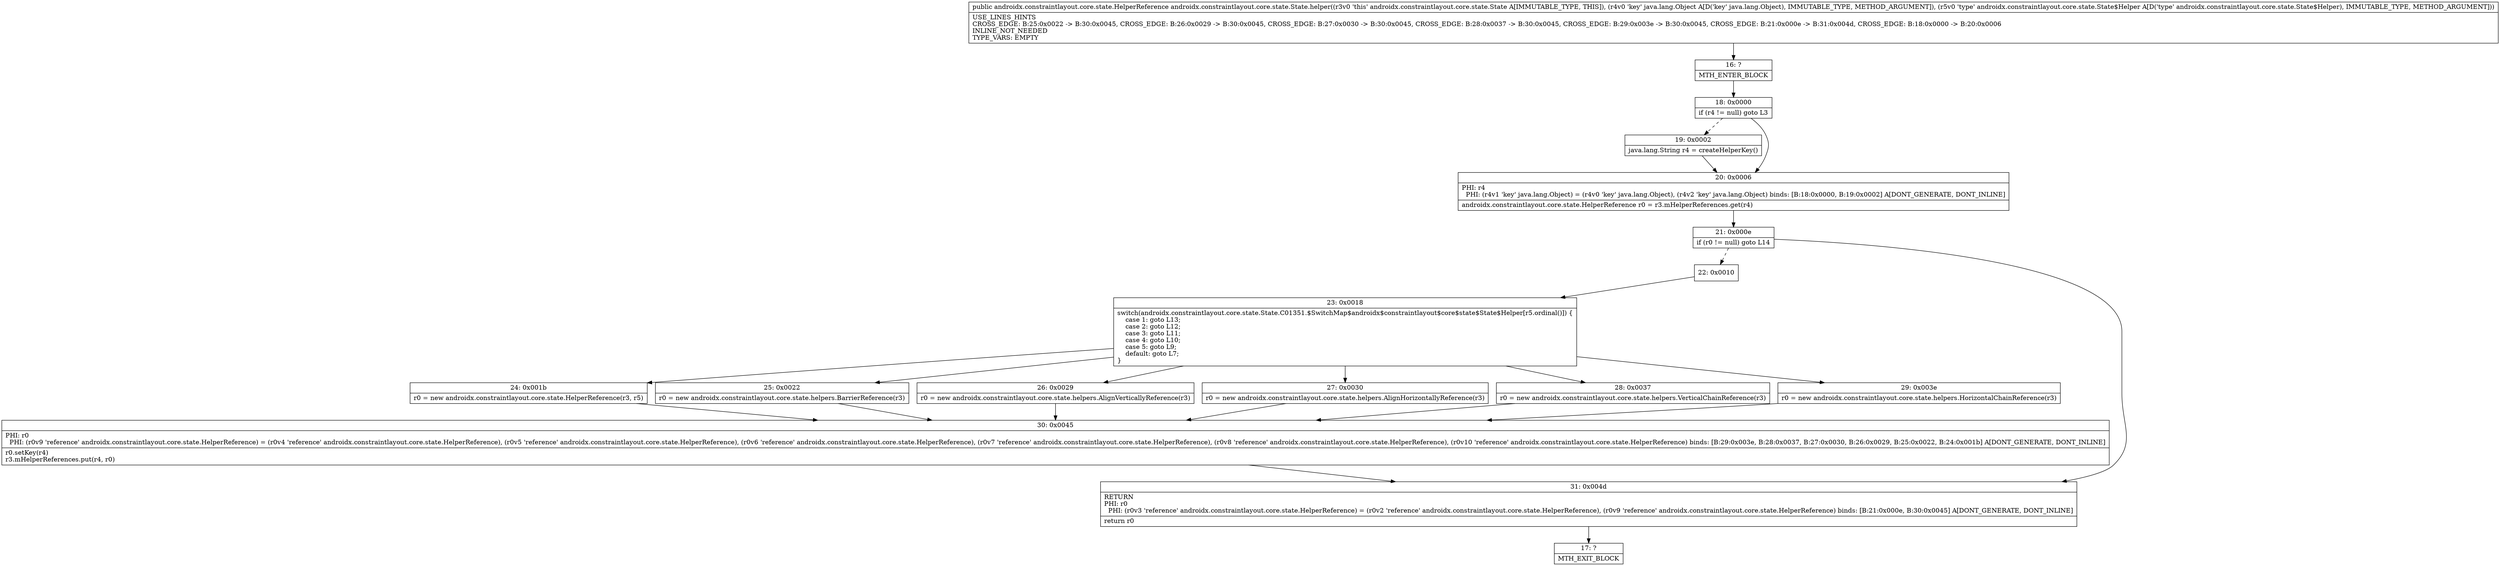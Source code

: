 digraph "CFG forandroidx.constraintlayout.core.state.State.helper(Ljava\/lang\/Object;Landroidx\/constraintlayout\/core\/state\/State$Helper;)Landroidx\/constraintlayout\/core\/state\/HelperReference;" {
Node_16 [shape=record,label="{16\:\ ?|MTH_ENTER_BLOCK\l}"];
Node_18 [shape=record,label="{18\:\ 0x0000|if (r4 != null) goto L3\l}"];
Node_19 [shape=record,label="{19\:\ 0x0002|java.lang.String r4 = createHelperKey()\l}"];
Node_20 [shape=record,label="{20\:\ 0x0006|PHI: r4 \l  PHI: (r4v1 'key' java.lang.Object) = (r4v0 'key' java.lang.Object), (r4v2 'key' java.lang.Object) binds: [B:18:0x0000, B:19:0x0002] A[DONT_GENERATE, DONT_INLINE]\l|androidx.constraintlayout.core.state.HelperReference r0 = r3.mHelperReferences.get(r4)\l}"];
Node_21 [shape=record,label="{21\:\ 0x000e|if (r0 != null) goto L14\l}"];
Node_22 [shape=record,label="{22\:\ 0x0010}"];
Node_23 [shape=record,label="{23\:\ 0x0018|switch(androidx.constraintlayout.core.state.State.C01351.$SwitchMap$androidx$constraintlayout$core$state$State$Helper[r5.ordinal()]) \{\l    case 1: goto L13;\l    case 2: goto L12;\l    case 3: goto L11;\l    case 4: goto L10;\l    case 5: goto L9;\l    default: goto L7;\l\}\l}"];
Node_24 [shape=record,label="{24\:\ 0x001b|r0 = new androidx.constraintlayout.core.state.HelperReference(r3, r5)\l}"];
Node_30 [shape=record,label="{30\:\ 0x0045|PHI: r0 \l  PHI: (r0v9 'reference' androidx.constraintlayout.core.state.HelperReference) = (r0v4 'reference' androidx.constraintlayout.core.state.HelperReference), (r0v5 'reference' androidx.constraintlayout.core.state.HelperReference), (r0v6 'reference' androidx.constraintlayout.core.state.HelperReference), (r0v7 'reference' androidx.constraintlayout.core.state.HelperReference), (r0v8 'reference' androidx.constraintlayout.core.state.HelperReference), (r0v10 'reference' androidx.constraintlayout.core.state.HelperReference) binds: [B:29:0x003e, B:28:0x0037, B:27:0x0030, B:26:0x0029, B:25:0x0022, B:24:0x001b] A[DONT_GENERATE, DONT_INLINE]\l|r0.setKey(r4)\lr3.mHelperReferences.put(r4, r0)\l}"];
Node_25 [shape=record,label="{25\:\ 0x0022|r0 = new androidx.constraintlayout.core.state.helpers.BarrierReference(r3)\l}"];
Node_26 [shape=record,label="{26\:\ 0x0029|r0 = new androidx.constraintlayout.core.state.helpers.AlignVerticallyReference(r3)\l}"];
Node_27 [shape=record,label="{27\:\ 0x0030|r0 = new androidx.constraintlayout.core.state.helpers.AlignHorizontallyReference(r3)\l}"];
Node_28 [shape=record,label="{28\:\ 0x0037|r0 = new androidx.constraintlayout.core.state.helpers.VerticalChainReference(r3)\l}"];
Node_29 [shape=record,label="{29\:\ 0x003e|r0 = new androidx.constraintlayout.core.state.helpers.HorizontalChainReference(r3)\l}"];
Node_31 [shape=record,label="{31\:\ 0x004d|RETURN\lPHI: r0 \l  PHI: (r0v3 'reference' androidx.constraintlayout.core.state.HelperReference) = (r0v2 'reference' androidx.constraintlayout.core.state.HelperReference), (r0v9 'reference' androidx.constraintlayout.core.state.HelperReference) binds: [B:21:0x000e, B:30:0x0045] A[DONT_GENERATE, DONT_INLINE]\l|return r0\l}"];
Node_17 [shape=record,label="{17\:\ ?|MTH_EXIT_BLOCK\l}"];
MethodNode[shape=record,label="{public androidx.constraintlayout.core.state.HelperReference androidx.constraintlayout.core.state.State.helper((r3v0 'this' androidx.constraintlayout.core.state.State A[IMMUTABLE_TYPE, THIS]), (r4v0 'key' java.lang.Object A[D('key' java.lang.Object), IMMUTABLE_TYPE, METHOD_ARGUMENT]), (r5v0 'type' androidx.constraintlayout.core.state.State$Helper A[D('type' androidx.constraintlayout.core.state.State$Helper), IMMUTABLE_TYPE, METHOD_ARGUMENT]))  | USE_LINES_HINTS\lCROSS_EDGE: B:25:0x0022 \-\> B:30:0x0045, CROSS_EDGE: B:26:0x0029 \-\> B:30:0x0045, CROSS_EDGE: B:27:0x0030 \-\> B:30:0x0045, CROSS_EDGE: B:28:0x0037 \-\> B:30:0x0045, CROSS_EDGE: B:29:0x003e \-\> B:30:0x0045, CROSS_EDGE: B:21:0x000e \-\> B:31:0x004d, CROSS_EDGE: B:18:0x0000 \-\> B:20:0x0006\lINLINE_NOT_NEEDED\lTYPE_VARS: EMPTY\l}"];
MethodNode -> Node_16;Node_16 -> Node_18;
Node_18 -> Node_19[style=dashed];
Node_18 -> Node_20;
Node_19 -> Node_20;
Node_20 -> Node_21;
Node_21 -> Node_22[style=dashed];
Node_21 -> Node_31;
Node_22 -> Node_23;
Node_23 -> Node_24;
Node_23 -> Node_25;
Node_23 -> Node_26;
Node_23 -> Node_27;
Node_23 -> Node_28;
Node_23 -> Node_29;
Node_24 -> Node_30;
Node_30 -> Node_31;
Node_25 -> Node_30;
Node_26 -> Node_30;
Node_27 -> Node_30;
Node_28 -> Node_30;
Node_29 -> Node_30;
Node_31 -> Node_17;
}


